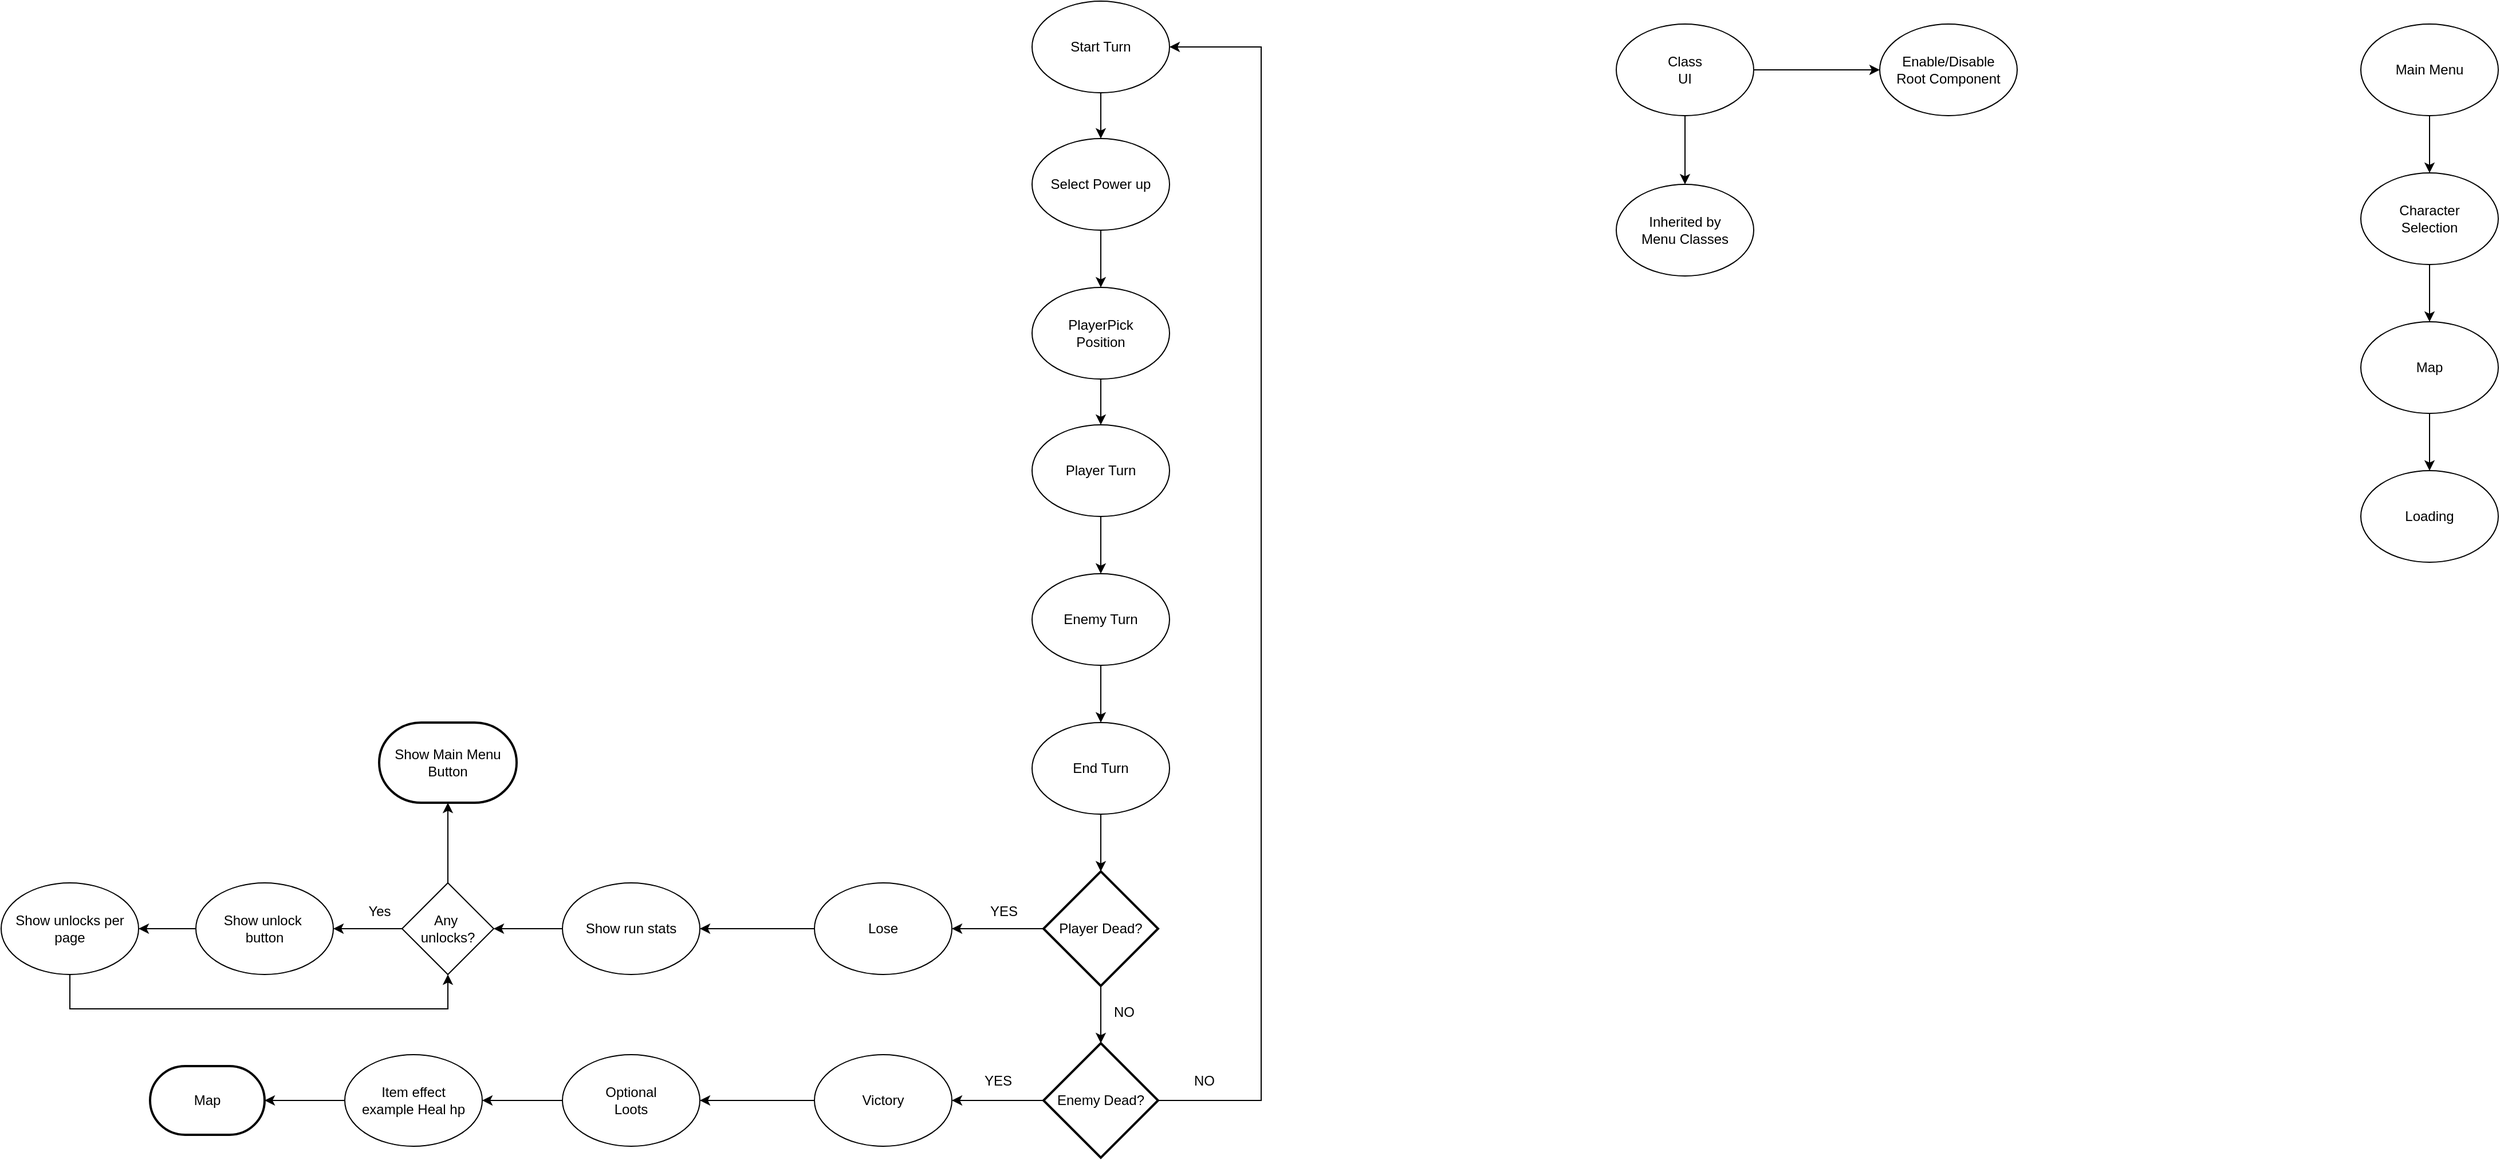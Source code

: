 <mxfile version="26.2.6">
  <diagram name="Page-1" id="uYaT6Kv0SU_o9kPGwDmr">
    <mxGraphModel dx="2231" dy="715" grid="1" gridSize="10" guides="1" tooltips="1" connect="1" arrows="1" fold="1" page="1" pageScale="1" pageWidth="850" pageHeight="1100" math="0" shadow="0">
      <root>
        <mxCell id="0" />
        <mxCell id="1" parent="0" />
        <mxCell id="bbZ6ZN18grUARAi-AjBU-4" style="edgeStyle=orthogonalEdgeStyle;rounded=0;orthogonalLoop=1;jettySize=auto;html=1;entryX=0.5;entryY=0;entryDx=0;entryDy=0;" parent="1" source="OS3mKAPkZy1OICuxcwNQ-1" target="OS3mKAPkZy1OICuxcwNQ-2" edge="1">
          <mxGeometry relative="1" as="geometry" />
        </mxCell>
        <mxCell id="OS3mKAPkZy1OICuxcwNQ-1" value="Select Power up" style="ellipse;whiteSpace=wrap;html=1;" parent="1" vertex="1">
          <mxGeometry x="230" y="170" width="120" height="80" as="geometry" />
        </mxCell>
        <mxCell id="bbZ6ZN18grUARAi-AjBU-2" style="edgeStyle=orthogonalEdgeStyle;rounded=0;orthogonalLoop=1;jettySize=auto;html=1;" parent="1" source="OS3mKAPkZy1OICuxcwNQ-2" target="OS3mKAPkZy1OICuxcwNQ-5" edge="1">
          <mxGeometry relative="1" as="geometry" />
        </mxCell>
        <mxCell id="OS3mKAPkZy1OICuxcwNQ-2" value="PlayerPick&lt;div&gt;Position&lt;/div&gt;" style="ellipse;whiteSpace=wrap;html=1;" parent="1" vertex="1">
          <mxGeometry x="230" y="300" width="120" height="80" as="geometry" />
        </mxCell>
        <mxCell id="bbZ6ZN18grUARAi-AjBU-5" style="edgeStyle=orthogonalEdgeStyle;rounded=0;orthogonalLoop=1;jettySize=auto;html=1;entryX=0.5;entryY=0;entryDx=0;entryDy=0;" parent="1" source="OS3mKAPkZy1OICuxcwNQ-4" target="OS3mKAPkZy1OICuxcwNQ-1" edge="1">
          <mxGeometry relative="1" as="geometry" />
        </mxCell>
        <mxCell id="OS3mKAPkZy1OICuxcwNQ-4" value="Start Turn" style="ellipse;whiteSpace=wrap;html=1;" parent="1" vertex="1">
          <mxGeometry x="230" y="50" width="120" height="80" as="geometry" />
        </mxCell>
        <mxCell id="OS3mKAPkZy1OICuxcwNQ-9" style="edgeStyle=orthogonalEdgeStyle;rounded=0;orthogonalLoop=1;jettySize=auto;html=1;entryX=0.5;entryY=0;entryDx=0;entryDy=0;" parent="1" source="OS3mKAPkZy1OICuxcwNQ-5" target="OS3mKAPkZy1OICuxcwNQ-8" edge="1">
          <mxGeometry relative="1" as="geometry" />
        </mxCell>
        <mxCell id="OS3mKAPkZy1OICuxcwNQ-5" value="Player Turn" style="ellipse;whiteSpace=wrap;html=1;" parent="1" vertex="1">
          <mxGeometry x="230" y="420" width="120" height="80" as="geometry" />
        </mxCell>
        <mxCell id="OS3mKAPkZy1OICuxcwNQ-11" style="edgeStyle=orthogonalEdgeStyle;rounded=0;orthogonalLoop=1;jettySize=auto;html=1;entryX=0.5;entryY=0;entryDx=0;entryDy=0;" parent="1" source="OS3mKAPkZy1OICuxcwNQ-8" target="OS3mKAPkZy1OICuxcwNQ-10" edge="1">
          <mxGeometry relative="1" as="geometry" />
        </mxCell>
        <mxCell id="OS3mKAPkZy1OICuxcwNQ-8" value="Enemy Turn" style="ellipse;whiteSpace=wrap;html=1;" parent="1" vertex="1">
          <mxGeometry x="230" y="550" width="120" height="80" as="geometry" />
        </mxCell>
        <mxCell id="OS3mKAPkZy1OICuxcwNQ-13" style="edgeStyle=orthogonalEdgeStyle;rounded=0;orthogonalLoop=1;jettySize=auto;html=1;" parent="1" source="OS3mKAPkZy1OICuxcwNQ-10" target="OS3mKAPkZy1OICuxcwNQ-12" edge="1">
          <mxGeometry relative="1" as="geometry" />
        </mxCell>
        <mxCell id="OS3mKAPkZy1OICuxcwNQ-10" value="End Turn" style="ellipse;whiteSpace=wrap;html=1;" parent="1" vertex="1">
          <mxGeometry x="230" y="680" width="120" height="80" as="geometry" />
        </mxCell>
        <mxCell id="OS3mKAPkZy1OICuxcwNQ-15" style="edgeStyle=orthogonalEdgeStyle;rounded=0;orthogonalLoop=1;jettySize=auto;html=1;" parent="1" source="OS3mKAPkZy1OICuxcwNQ-12" target="OS3mKAPkZy1OICuxcwNQ-14" edge="1">
          <mxGeometry relative="1" as="geometry" />
        </mxCell>
        <mxCell id="OS3mKAPkZy1OICuxcwNQ-12" value="Player Dead?" style="strokeWidth=2;html=1;shape=mxgraph.flowchart.decision;whiteSpace=wrap;" parent="1" vertex="1">
          <mxGeometry x="240" y="810" width="100" height="100" as="geometry" />
        </mxCell>
        <mxCell id="QmYlwwuaD85ARAM7p4Gj-2" style="edgeStyle=orthogonalEdgeStyle;rounded=0;orthogonalLoop=1;jettySize=auto;html=1;entryX=1;entryY=0.5;entryDx=0;entryDy=0;" parent="1" source="OS3mKAPkZy1OICuxcwNQ-14" target="QmYlwwuaD85ARAM7p4Gj-1" edge="1">
          <mxGeometry relative="1" as="geometry" />
        </mxCell>
        <mxCell id="OS3mKAPkZy1OICuxcwNQ-14" value="Lose" style="ellipse;whiteSpace=wrap;html=1;" parent="1" vertex="1">
          <mxGeometry x="40" y="820" width="120" height="80" as="geometry" />
        </mxCell>
        <mxCell id="OS3mKAPkZy1OICuxcwNQ-16" value="YES" style="text;html=1;align=center;verticalAlign=middle;resizable=0;points=[];autosize=1;strokeColor=none;fillColor=none;" parent="1" vertex="1">
          <mxGeometry x="180" y="830" width="50" height="30" as="geometry" />
        </mxCell>
        <mxCell id="OS3mKAPkZy1OICuxcwNQ-20" style="edgeStyle=orthogonalEdgeStyle;rounded=0;orthogonalLoop=1;jettySize=auto;html=1;exitX=0;exitY=0.5;exitDx=0;exitDy=0;exitPerimeter=0;entryX=1;entryY=0.5;entryDx=0;entryDy=0;" parent="1" source="OS3mKAPkZy1OICuxcwNQ-18" target="OS3mKAPkZy1OICuxcwNQ-19" edge="1">
          <mxGeometry relative="1" as="geometry" />
        </mxCell>
        <mxCell id="bbZ6ZN18grUARAi-AjBU-6" style="edgeStyle=orthogonalEdgeStyle;rounded=0;orthogonalLoop=1;jettySize=auto;html=1;entryX=1;entryY=0.5;entryDx=0;entryDy=0;" parent="1" source="OS3mKAPkZy1OICuxcwNQ-18" target="OS3mKAPkZy1OICuxcwNQ-4" edge="1">
          <mxGeometry relative="1" as="geometry">
            <Array as="points">
              <mxPoint x="430" y="1010" />
              <mxPoint x="430" y="90" />
            </Array>
          </mxGeometry>
        </mxCell>
        <mxCell id="OS3mKAPkZy1OICuxcwNQ-18" value="Enemy Dead?" style="strokeWidth=2;html=1;shape=mxgraph.flowchart.decision;whiteSpace=wrap;" parent="1" vertex="1">
          <mxGeometry x="240" y="960" width="100" height="100" as="geometry" />
        </mxCell>
        <mxCell id="id3f2C6Toix-JOWdeI2l-3" style="edgeStyle=orthogonalEdgeStyle;rounded=0;orthogonalLoop=1;jettySize=auto;html=1;entryX=1;entryY=0.5;entryDx=0;entryDy=0;" parent="1" source="OS3mKAPkZy1OICuxcwNQ-19" target="id3f2C6Toix-JOWdeI2l-1" edge="1">
          <mxGeometry relative="1" as="geometry" />
        </mxCell>
        <mxCell id="OS3mKAPkZy1OICuxcwNQ-19" value="Victory" style="ellipse;whiteSpace=wrap;html=1;" parent="1" vertex="1">
          <mxGeometry x="40" y="970" width="120" height="80" as="geometry" />
        </mxCell>
        <mxCell id="OS3mKAPkZy1OICuxcwNQ-21" value="YES" style="text;html=1;align=center;verticalAlign=middle;resizable=0;points=[];autosize=1;strokeColor=none;fillColor=none;" parent="1" vertex="1">
          <mxGeometry x="175" y="978" width="50" height="30" as="geometry" />
        </mxCell>
        <mxCell id="OS3mKAPkZy1OICuxcwNQ-22" style="edgeStyle=orthogonalEdgeStyle;rounded=0;orthogonalLoop=1;jettySize=auto;html=1;entryX=0.5;entryY=0;entryDx=0;entryDy=0;entryPerimeter=0;" parent="1" source="OS3mKAPkZy1OICuxcwNQ-12" target="OS3mKAPkZy1OICuxcwNQ-18" edge="1">
          <mxGeometry relative="1" as="geometry" />
        </mxCell>
        <mxCell id="OS3mKAPkZy1OICuxcwNQ-23" value="NO" style="text;html=1;align=center;verticalAlign=middle;resizable=0;points=[];autosize=1;strokeColor=none;fillColor=none;" parent="1" vertex="1">
          <mxGeometry x="290" y="918" width="40" height="30" as="geometry" />
        </mxCell>
        <mxCell id="OS3mKAPkZy1OICuxcwNQ-25" value="NO" style="text;html=1;align=center;verticalAlign=middle;resizable=0;points=[];autosize=1;strokeColor=none;fillColor=none;" parent="1" vertex="1">
          <mxGeometry x="360" y="978" width="40" height="30" as="geometry" />
        </mxCell>
        <mxCell id="QmYlwwuaD85ARAM7p4Gj-4" style="edgeStyle=orthogonalEdgeStyle;rounded=0;orthogonalLoop=1;jettySize=auto;html=1;entryX=1;entryY=0.5;entryDx=0;entryDy=0;" parent="1" source="QmYlwwuaD85ARAM7p4Gj-1" target="QmYlwwuaD85ARAM7p4Gj-3" edge="1">
          <mxGeometry relative="1" as="geometry" />
        </mxCell>
        <mxCell id="QmYlwwuaD85ARAM7p4Gj-1" value="Show run stats" style="ellipse;whiteSpace=wrap;html=1;" parent="1" vertex="1">
          <mxGeometry x="-180" y="820" width="120" height="80" as="geometry" />
        </mxCell>
        <mxCell id="QmYlwwuaD85ARAM7p4Gj-9" style="edgeStyle=orthogonalEdgeStyle;rounded=0;orthogonalLoop=1;jettySize=auto;html=1;entryX=1;entryY=0.5;entryDx=0;entryDy=0;" parent="1" source="QmYlwwuaD85ARAM7p4Gj-3" target="QmYlwwuaD85ARAM7p4Gj-8" edge="1">
          <mxGeometry relative="1" as="geometry" />
        </mxCell>
        <mxCell id="QmYlwwuaD85ARAM7p4Gj-3" value="Any&amp;nbsp;&lt;div&gt;unlocks?&lt;/div&gt;" style="rhombus;whiteSpace=wrap;html=1;" parent="1" vertex="1">
          <mxGeometry x="-320" y="820" width="80" height="80" as="geometry" />
        </mxCell>
        <mxCell id="QmYlwwuaD85ARAM7p4Gj-11" style="edgeStyle=orthogonalEdgeStyle;rounded=0;orthogonalLoop=1;jettySize=auto;html=1;" parent="1" source="QmYlwwuaD85ARAM7p4Gj-8" target="QmYlwwuaD85ARAM7p4Gj-10" edge="1">
          <mxGeometry relative="1" as="geometry" />
        </mxCell>
        <mxCell id="QmYlwwuaD85ARAM7p4Gj-8" value="Show unlock&amp;nbsp;&lt;div&gt;button&lt;/div&gt;" style="ellipse;whiteSpace=wrap;html=1;" parent="1" vertex="1">
          <mxGeometry x="-500" y="820" width="120" height="80" as="geometry" />
        </mxCell>
        <mxCell id="QmYlwwuaD85ARAM7p4Gj-12" style="edgeStyle=orthogonalEdgeStyle;rounded=0;orthogonalLoop=1;jettySize=auto;html=1;entryX=0.5;entryY=1;entryDx=0;entryDy=0;" parent="1" source="QmYlwwuaD85ARAM7p4Gj-10" target="QmYlwwuaD85ARAM7p4Gj-3" edge="1">
          <mxGeometry relative="1" as="geometry">
            <Array as="points">
              <mxPoint x="-610" y="930" />
              <mxPoint x="-280" y="930" />
            </Array>
          </mxGeometry>
        </mxCell>
        <mxCell id="QmYlwwuaD85ARAM7p4Gj-10" value="Show unlocks per page" style="ellipse;whiteSpace=wrap;html=1;" parent="1" vertex="1">
          <mxGeometry x="-670" y="820" width="120" height="80" as="geometry" />
        </mxCell>
        <mxCell id="QmYlwwuaD85ARAM7p4Gj-13" value="Yes" style="text;html=1;align=center;verticalAlign=middle;resizable=0;points=[];autosize=1;strokeColor=none;fillColor=none;" parent="1" vertex="1">
          <mxGeometry x="-360" y="830" width="40" height="30" as="geometry" />
        </mxCell>
        <mxCell id="bbZ6ZN18grUARAi-AjBU-9" value="Map" style="strokeWidth=2;html=1;shape=mxgraph.flowchart.terminator;whiteSpace=wrap;" parent="1" vertex="1">
          <mxGeometry x="-540" y="980" width="100" height="60" as="geometry" />
        </mxCell>
        <mxCell id="bbZ6ZN18grUARAi-AjBU-11" value="Show Main Menu Button" style="strokeWidth=2;html=1;shape=mxgraph.flowchart.terminator;whiteSpace=wrap;" parent="1" vertex="1">
          <mxGeometry x="-340" y="680" width="120" height="70" as="geometry" />
        </mxCell>
        <mxCell id="bbZ6ZN18grUARAi-AjBU-12" style="edgeStyle=orthogonalEdgeStyle;rounded=0;orthogonalLoop=1;jettySize=auto;html=1;entryX=0.5;entryY=1;entryDx=0;entryDy=0;entryPerimeter=0;" parent="1" source="QmYlwwuaD85ARAM7p4Gj-3" target="bbZ6ZN18grUARAi-AjBU-11" edge="1">
          <mxGeometry relative="1" as="geometry" />
        </mxCell>
        <mxCell id="id3f2C6Toix-JOWdeI2l-5" style="edgeStyle=orthogonalEdgeStyle;rounded=0;orthogonalLoop=1;jettySize=auto;html=1;entryX=1;entryY=0.5;entryDx=0;entryDy=0;" parent="1" source="id3f2C6Toix-JOWdeI2l-1" target="id3f2C6Toix-JOWdeI2l-4" edge="1">
          <mxGeometry relative="1" as="geometry" />
        </mxCell>
        <mxCell id="id3f2C6Toix-JOWdeI2l-1" value="Optional&lt;div&gt;Loots&lt;/div&gt;" style="ellipse;whiteSpace=wrap;html=1;" parent="1" vertex="1">
          <mxGeometry x="-180" y="970" width="120" height="80" as="geometry" />
        </mxCell>
        <mxCell id="id3f2C6Toix-JOWdeI2l-4" value="Item effect&lt;div&gt;example Heal hp&lt;/div&gt;" style="ellipse;whiteSpace=wrap;html=1;" parent="1" vertex="1">
          <mxGeometry x="-370" y="970" width="120" height="80" as="geometry" />
        </mxCell>
        <mxCell id="id3f2C6Toix-JOWdeI2l-6" style="edgeStyle=orthogonalEdgeStyle;rounded=0;orthogonalLoop=1;jettySize=auto;html=1;entryX=1;entryY=0.5;entryDx=0;entryDy=0;entryPerimeter=0;" parent="1" source="id3f2C6Toix-JOWdeI2l-4" target="bbZ6ZN18grUARAi-AjBU-9" edge="1">
          <mxGeometry relative="1" as="geometry" />
        </mxCell>
        <mxCell id="t4_ijsETieM0t6LIqUsj-3" style="edgeStyle=orthogonalEdgeStyle;rounded=0;orthogonalLoop=1;jettySize=auto;html=1;" edge="1" parent="1" source="t4_ijsETieM0t6LIqUsj-1" target="t4_ijsETieM0t6LIqUsj-2">
          <mxGeometry relative="1" as="geometry" />
        </mxCell>
        <mxCell id="t4_ijsETieM0t6LIqUsj-5" style="edgeStyle=orthogonalEdgeStyle;rounded=0;orthogonalLoop=1;jettySize=auto;html=1;" edge="1" parent="1" source="t4_ijsETieM0t6LIqUsj-1" target="t4_ijsETieM0t6LIqUsj-4">
          <mxGeometry relative="1" as="geometry" />
        </mxCell>
        <mxCell id="t4_ijsETieM0t6LIqUsj-1" value="&lt;div&gt;Class&lt;/div&gt;UI" style="ellipse;whiteSpace=wrap;html=1;" vertex="1" parent="1">
          <mxGeometry x="740" y="70" width="120" height="80" as="geometry" />
        </mxCell>
        <mxCell id="t4_ijsETieM0t6LIqUsj-2" value="Enable/Disable&lt;div&gt;Root Component&lt;/div&gt;" style="ellipse;whiteSpace=wrap;html=1;" vertex="1" parent="1">
          <mxGeometry x="970" y="70" width="120" height="80" as="geometry" />
        </mxCell>
        <mxCell id="t4_ijsETieM0t6LIqUsj-4" value="Inherited by&lt;div&gt;Menu Classes&lt;/div&gt;" style="ellipse;whiteSpace=wrap;html=1;" vertex="1" parent="1">
          <mxGeometry x="740" y="210" width="120" height="80" as="geometry" />
        </mxCell>
        <mxCell id="t4_ijsETieM0t6LIqUsj-9" style="edgeStyle=orthogonalEdgeStyle;rounded=0;orthogonalLoop=1;jettySize=auto;html=1;entryX=0.5;entryY=0;entryDx=0;entryDy=0;" edge="1" parent="1" source="t4_ijsETieM0t6LIqUsj-6" target="t4_ijsETieM0t6LIqUsj-7">
          <mxGeometry relative="1" as="geometry" />
        </mxCell>
        <mxCell id="t4_ijsETieM0t6LIqUsj-6" value="Main Menu" style="ellipse;whiteSpace=wrap;html=1;" vertex="1" parent="1">
          <mxGeometry x="1390" y="70" width="120" height="80" as="geometry" />
        </mxCell>
        <mxCell id="t4_ijsETieM0t6LIqUsj-10" style="edgeStyle=orthogonalEdgeStyle;rounded=0;orthogonalLoop=1;jettySize=auto;html=1;entryX=0.5;entryY=0;entryDx=0;entryDy=0;" edge="1" parent="1" source="t4_ijsETieM0t6LIqUsj-7" target="t4_ijsETieM0t6LIqUsj-8">
          <mxGeometry relative="1" as="geometry" />
        </mxCell>
        <mxCell id="t4_ijsETieM0t6LIqUsj-7" value="Character&lt;div&gt;Selection&lt;/div&gt;" style="ellipse;whiteSpace=wrap;html=1;" vertex="1" parent="1">
          <mxGeometry x="1390" y="200" width="120" height="80" as="geometry" />
        </mxCell>
        <mxCell id="t4_ijsETieM0t6LIqUsj-12" style="edgeStyle=orthogonalEdgeStyle;rounded=0;orthogonalLoop=1;jettySize=auto;html=1;entryX=0.5;entryY=0;entryDx=0;entryDy=0;" edge="1" parent="1" source="t4_ijsETieM0t6LIqUsj-8" target="t4_ijsETieM0t6LIqUsj-11">
          <mxGeometry relative="1" as="geometry" />
        </mxCell>
        <mxCell id="t4_ijsETieM0t6LIqUsj-8" value="Map" style="ellipse;whiteSpace=wrap;html=1;" vertex="1" parent="1">
          <mxGeometry x="1390" y="330" width="120" height="80" as="geometry" />
        </mxCell>
        <mxCell id="t4_ijsETieM0t6LIqUsj-11" value="Loading" style="ellipse;whiteSpace=wrap;html=1;" vertex="1" parent="1">
          <mxGeometry x="1390" y="460" width="120" height="80" as="geometry" />
        </mxCell>
      </root>
    </mxGraphModel>
  </diagram>
</mxfile>
